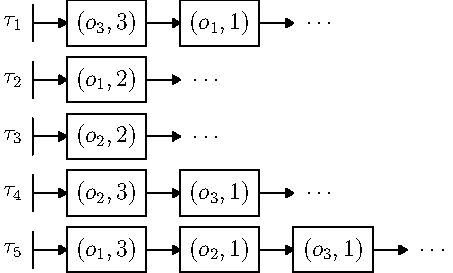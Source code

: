 unitsize(.2cm);

real w = 7, wgap = 3, full_w = w + wgap;
real h = 4, hgap = 1, full_h = h + hgap;
int n = 0;

void posting(string elems) {
    pair start = (0, - n * full_h);
    label("$\tau_" + ((string) (n+1)) + "$", start + (.75 * w, h/2));

    path sep = (w, .1*h) -- (w, .9*h);
    path sepArr = (w, h/2) -- (full_w, h/2);
    draw(shift(start) * sep);
    draw(shift(start) * sepArr, arrow=ArcArrow);

    string[] elements = split(elems, ";");
    for (int i = 0, m = elements.length; i <= m; ++i) {
        pair elemStart = (full_w * (i + 1), 0) + start;

        if (i == m)
            label("\dots", elemStart + (.35*w, h/2));
        else {
            path rect = shift(elemStart) * box((0, 0), (w, h));
            draw(rect);
            string elem = elements[i];
            label("$(" + elem + ")$", elemStart + (w/2, h/2));
            draw(shift(elemStart) * sepArr, arrow=ArcArrow);
        }
    }

    ++n;
}

string[] lists = new string[] {
    "o_3,3;o_1,1",
    "o_1,2",
    "o_2,2",
    "o_2,3;o_3,1",
    "o_1,3;o_2,1;o_3,1"
};

for (int i = 0; i < lists.length; ++i)
    posting(lists[i]);

